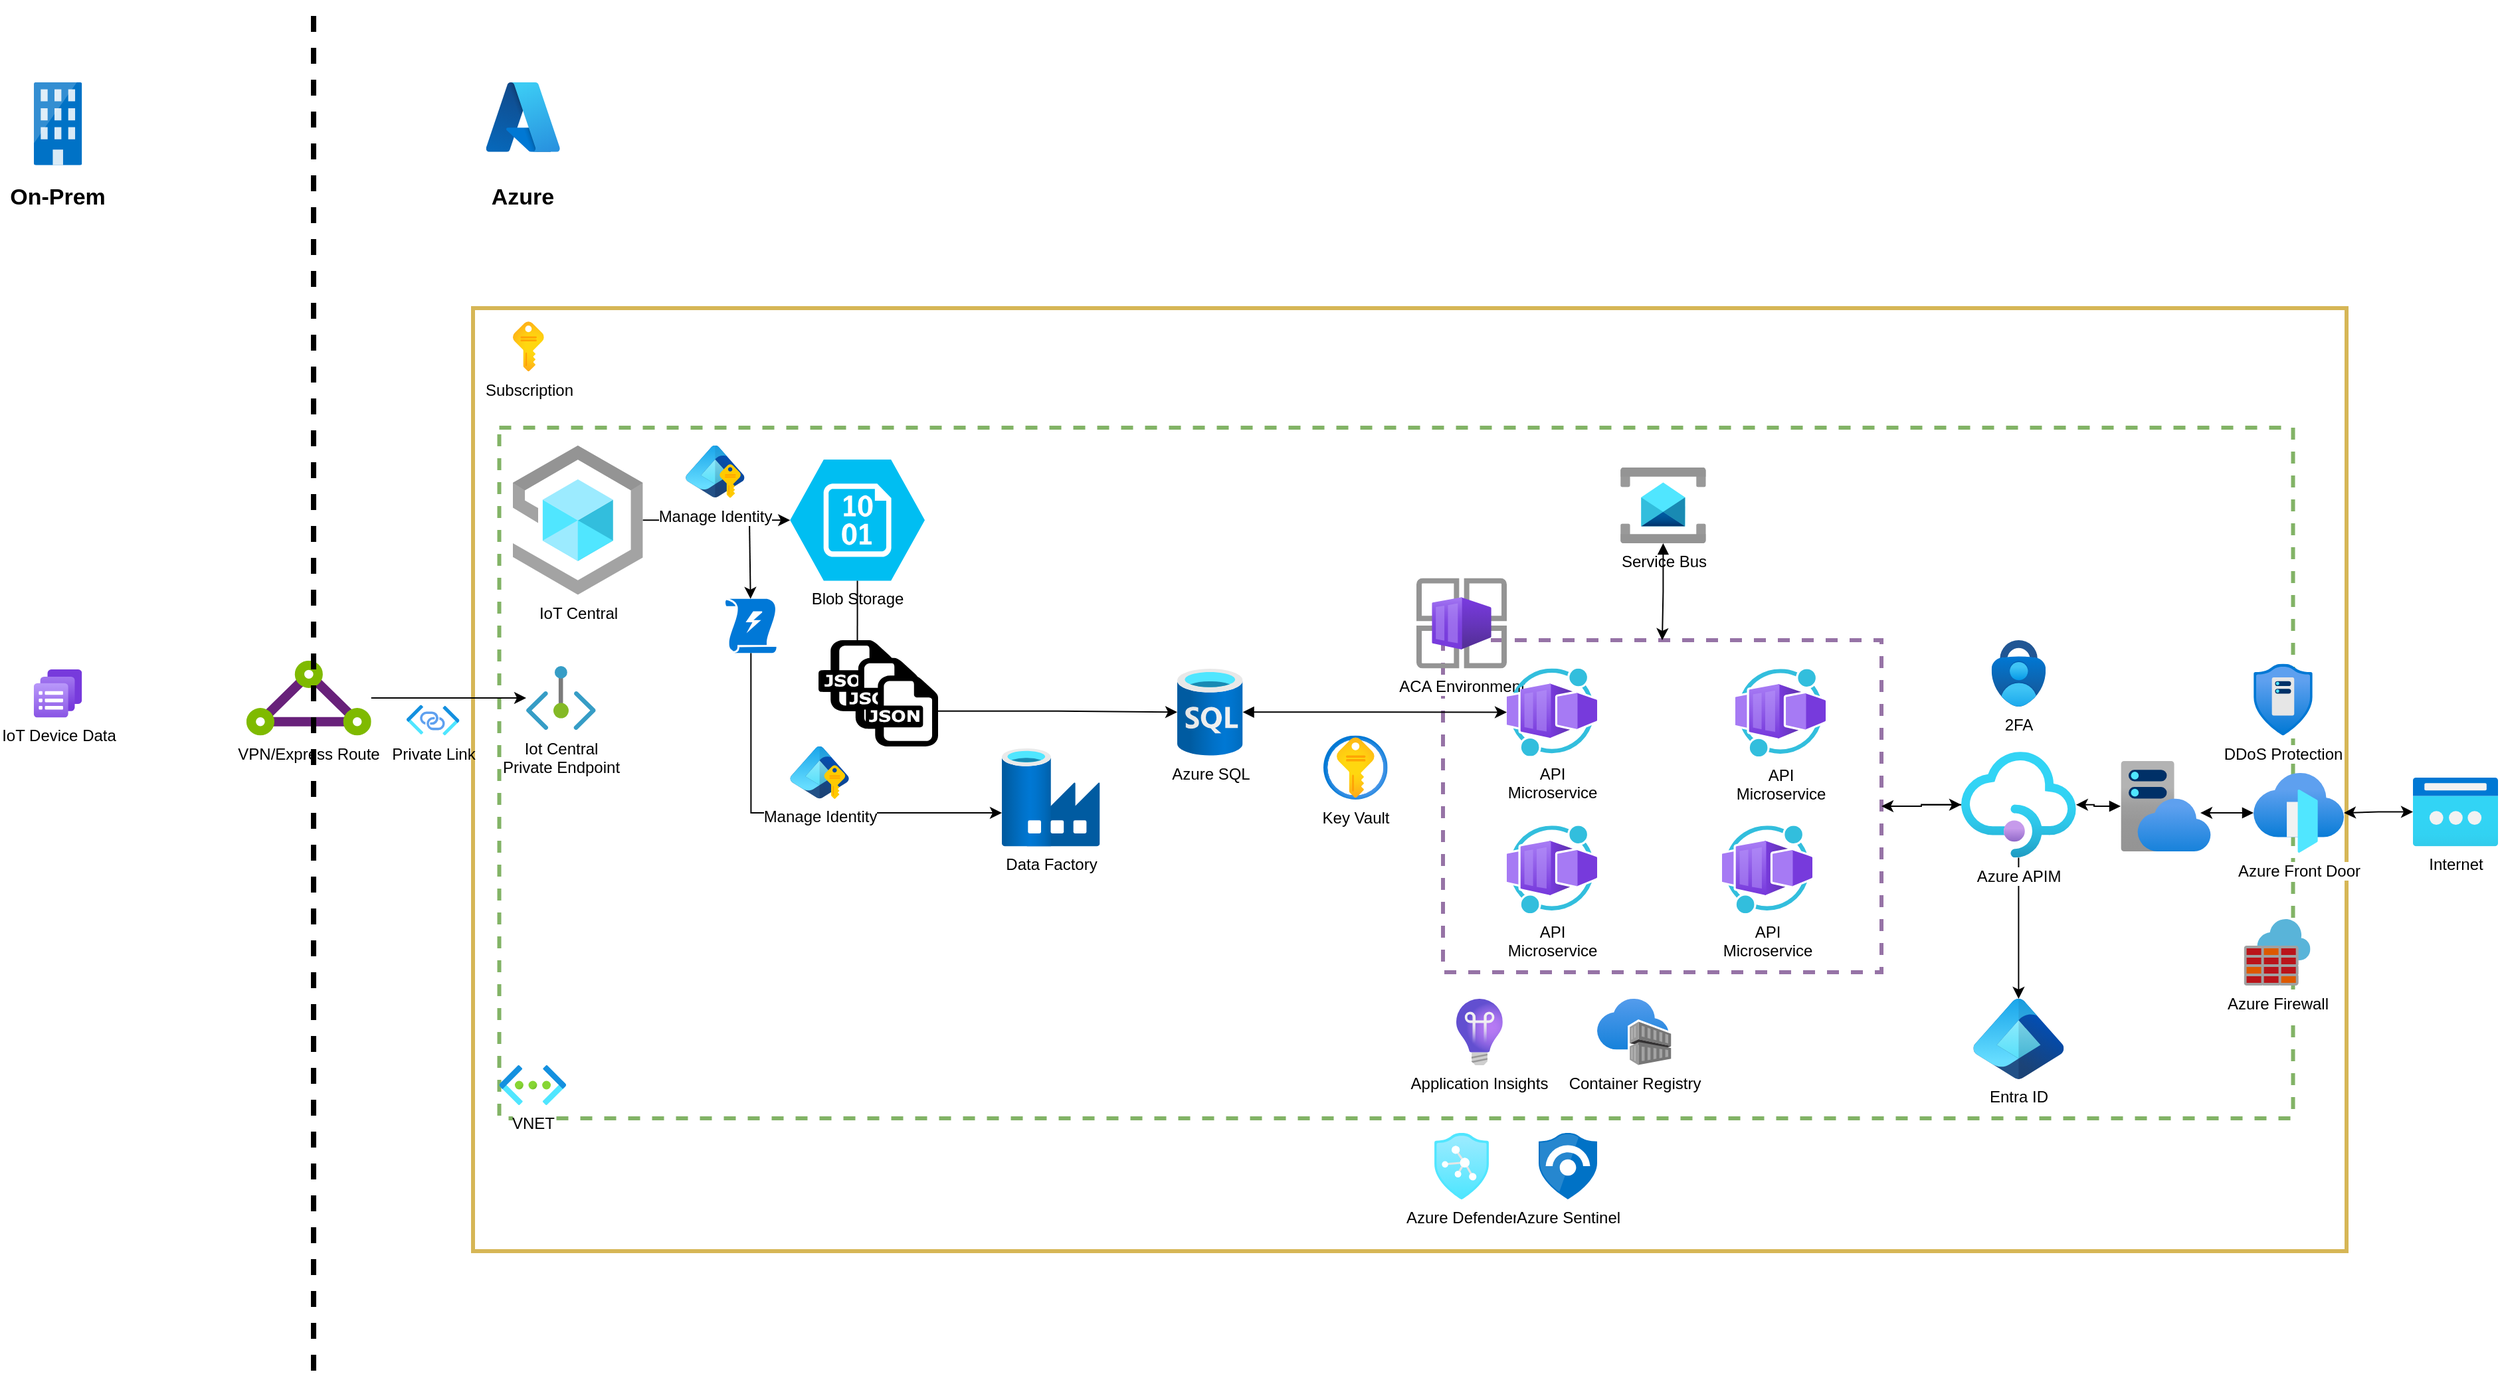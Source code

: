 <mxfile version="26.0.10">
  <diagram name="Whole" id="AuyXfq2_moRyz8LbtVFH">
    <mxGraphModel dx="3764" dy="1119" grid="1" gridSize="10" guides="1" tooltips="1" connect="1" arrows="1" fold="1" page="1" pageScale="1" pageWidth="1920" pageHeight="1200" math="0" shadow="0">
      <root>
        <mxCell id="0" />
        <mxCell id="1" parent="0" />
        <mxCell id="g120J7WL0OqZ0HNRY8yo-186" value="" style="whiteSpace=wrap;html=1;fillColor=none;strokeColor=#d6b656;strokeWidth=3;" vertex="1" parent="1">
          <mxGeometry x="320" y="310" width="1410" height="710" as="geometry" />
        </mxCell>
        <mxCell id="g120J7WL0OqZ0HNRY8yo-152" value="" style="whiteSpace=wrap;html=1;fillColor=none;dashed=1;strokeColor=#82b366;strokeWidth=3;" vertex="1" parent="1">
          <mxGeometry x="339.75" y="400" width="1350" height="520" as="geometry" />
        </mxCell>
        <mxCell id="g120J7WL0OqZ0HNRY8yo-98" style="edgeStyle=orthogonalEdgeStyle;rounded=0;orthogonalLoop=1;jettySize=auto;html=1;" edge="1" parent="1" source="g120J7WL0OqZ0HNRY8yo-49" target="g120J7WL0OqZ0HNRY8yo-31">
          <mxGeometry relative="1" as="geometry" />
        </mxCell>
        <mxCell id="g120J7WL0OqZ0HNRY8yo-49" value="" style="whiteSpace=wrap;html=1;fillColor=none;dashed=1;strokeColor=#9673a6;strokeWidth=3;" vertex="1" parent="1">
          <mxGeometry x="1050" y="560" width="330" height="250" as="geometry" />
        </mxCell>
        <mxCell id="g120J7WL0OqZ0HNRY8yo-4" value="" style="image;sketch=0;aspect=fixed;html=1;points=[];align=center;fontSize=12;image=img/lib/mscae/Exchange_On_premises_Access.svg;" vertex="1" parent="1">
          <mxGeometry x="-10.5" y="140" width="36.2" height="62.42" as="geometry" />
        </mxCell>
        <mxCell id="g120J7WL0OqZ0HNRY8yo-10" value="VNET" style="image;aspect=fixed;html=1;points=[];align=center;fontSize=12;image=img/lib/azure2/networking/Virtual_Networks.svg;" vertex="1" parent="1">
          <mxGeometry x="339.75" y="880" width="50.25" height="30" as="geometry" />
        </mxCell>
        <mxCell id="g120J7WL0OqZ0HNRY8yo-11" value="" style="image;aspect=fixed;html=1;points=[];align=center;fontSize=12;image=img/lib/azure2/other/Azure_A.svg;" vertex="1" parent="1">
          <mxGeometry x="329.8" y="140" width="55.59" height="52.42" as="geometry" />
        </mxCell>
        <mxCell id="g120J7WL0OqZ0HNRY8yo-14" value="IoT Central" style="image;aspect=fixed;html=1;points=[];align=center;fontSize=12;image=img/lib/azure2/iot/IoT_Central_Applications.svg;" vertex="1" parent="1">
          <mxGeometry x="350" y="413.38" width="97.82" height="112.5" as="geometry" />
        </mxCell>
        <mxCell id="g120J7WL0OqZ0HNRY8yo-15" value="Iot Central&lt;br&gt;Private Endpoint" style="image;aspect=fixed;html=1;points=[];align=center;fontSize=12;image=img/lib/azure2/networking/Private_Endpoint.svg;" vertex="1" parent="1">
          <mxGeometry x="360" y="579.5" width="52.36" height="48" as="geometry" />
        </mxCell>
        <mxCell id="g120J7WL0OqZ0HNRY8yo-16" value="On-Prem" style="text;strokeColor=none;align=center;fillColor=none;html=1;verticalAlign=middle;whiteSpace=wrap;rounded=0;fontStyle=1;fontSize=17;" vertex="1" parent="1">
          <mxGeometry x="-30.0" y="212.42" width="75.2" height="30" as="geometry" />
        </mxCell>
        <mxCell id="g120J7WL0OqZ0HNRY8yo-20" value="Azure" style="text;strokeColor=none;align=center;fillColor=none;html=1;verticalAlign=middle;whiteSpace=wrap;rounded=0;fontStyle=1;fontSize=17;" vertex="1" parent="1">
          <mxGeometry x="320" y="212.42" width="75.2" height="30" as="geometry" />
        </mxCell>
        <mxCell id="g120J7WL0OqZ0HNRY8yo-181" style="edgeStyle=orthogonalEdgeStyle;rounded=0;orthogonalLoop=1;jettySize=auto;html=1;" edge="1" parent="1" source="g120J7WL0OqZ0HNRY8yo-21" target="g120J7WL0OqZ0HNRY8yo-15">
          <mxGeometry relative="1" as="geometry" />
        </mxCell>
        <mxCell id="g120J7WL0OqZ0HNRY8yo-21" value="VPN/Express Route" style="image;sketch=0;aspect=fixed;html=1;points=[];align=center;fontSize=12;image=img/lib/mscae/Express_Route.svg;" vertex="1" parent="1">
          <mxGeometry x="149.43" y="575.32" width="93.95" height="56.37" as="geometry" />
        </mxCell>
        <mxCell id="g120J7WL0OqZ0HNRY8yo-25" value="Blob Storage&lt;div&gt;&lt;br&gt;&lt;/div&gt;" style="verticalLabelPosition=bottom;html=1;verticalAlign=top;align=center;strokeColor=none;fillColor=#00BEF2;shape=mxgraph.azure.storage_blob;" vertex="1" parent="1">
          <mxGeometry x="558.61" y="424.01" width="101.39" height="91.25" as="geometry" />
        </mxCell>
        <mxCell id="g120J7WL0OqZ0HNRY8yo-26" value="Data Factory" style="image;aspect=fixed;html=1;points=[];align=center;fontSize=12;image=img/lib/azure2/databases/Data_Factory.svg;" vertex="1" parent="1">
          <mxGeometry x="718" y="641.51" width="73.75" height="73.75" as="geometry" />
        </mxCell>
        <mxCell id="g120J7WL0OqZ0HNRY8yo-28" value="ACA Environment" style="image;aspect=fixed;html=1;points=[];align=center;fontSize=12;image=img/lib/azure2/other/Container_App_Environments.svg;" vertex="1" parent="1">
          <mxGeometry x="1030" y="513.28" width="68" height="68" as="geometry" />
        </mxCell>
        <mxCell id="g120J7WL0OqZ0HNRY8yo-91" style="edgeStyle=orthogonalEdgeStyle;rounded=0;orthogonalLoop=1;jettySize=auto;html=1;" edge="1" parent="1" source="g120J7WL0OqZ0HNRY8yo-31" target="g120J7WL0OqZ0HNRY8yo-36">
          <mxGeometry relative="1" as="geometry" />
        </mxCell>
        <mxCell id="g120J7WL0OqZ0HNRY8yo-97" value="" style="edgeStyle=orthogonalEdgeStyle;rounded=0;orthogonalLoop=1;jettySize=auto;html=1;" edge="1" parent="1" source="g120J7WL0OqZ0HNRY8yo-31" target="g120J7WL0OqZ0HNRY8yo-49">
          <mxGeometry relative="1" as="geometry" />
        </mxCell>
        <mxCell id="g120J7WL0OqZ0HNRY8yo-31" value="Azure APIM" style="image;aspect=fixed;html=1;points=[];align=center;fontSize=12;image=img/lib/azure2/app_services/API_Management_Services.svg;" vertex="1" parent="1">
          <mxGeometry x="1440" y="644.0" width="86.4" height="79.75" as="geometry" />
        </mxCell>
        <mxCell id="g120J7WL0OqZ0HNRY8yo-32" value="Azure Front Door" style="image;aspect=fixed;html=1;points=[];align=center;fontSize=12;image=img/lib/azure2/networking/Front_Doors.svg;" vertex="1" parent="1">
          <mxGeometry x="1660" y="660" width="68" height="60" as="geometry" />
        </mxCell>
        <mxCell id="g120J7WL0OqZ0HNRY8yo-140" style="edgeStyle=orthogonalEdgeStyle;rounded=0;orthogonalLoop=1;jettySize=auto;html=1;startArrow=classic;startFill=1;" edge="1" parent="1" source="g120J7WL0OqZ0HNRY8yo-33" target="g120J7WL0OqZ0HNRY8yo-32">
          <mxGeometry relative="1" as="geometry">
            <mxPoint x="1830" y="600" as="targetPoint" />
          </mxGeometry>
        </mxCell>
        <mxCell id="g120J7WL0OqZ0HNRY8yo-33" value="Internet" style="image;aspect=fixed;html=1;points=[];align=center;fontSize=12;image=img/lib/azure2/networking/Public_IP_Addresses_Classic.svg;" vertex="1" parent="1">
          <mxGeometry x="1780" y="663.26" width="64" height="52" as="geometry" />
        </mxCell>
        <mxCell id="g120J7WL0OqZ0HNRY8yo-36" value="Entra ID" style="image;aspect=fixed;html=1;points=[];align=center;fontSize=12;image=img/lib/azure2/other/Entra_Identity.svg;" vertex="1" parent="1">
          <mxGeometry x="1449.2" y="830" width="68" height="60.44" as="geometry" />
        </mxCell>
        <mxCell id="g120J7WL0OqZ0HNRY8yo-37" value="Service Bus" style="image;aspect=fixed;html=1;points=[];align=center;fontSize=12;image=img/lib/azure2/integration/Service_Bus.svg;" vertex="1" parent="1">
          <mxGeometry x="1183.4" y="430" width="64.6" height="57" as="geometry" />
        </mxCell>
        <mxCell id="g120J7WL0OqZ0HNRY8yo-40" value="Azure Firewall" style="image;sketch=0;aspect=fixed;html=1;points=[];align=center;fontSize=12;image=img/lib/mscae/Azure_Firewall.svg;" vertex="1" parent="1">
          <mxGeometry x="1652.77" y="770" width="50" height="50" as="geometry" />
        </mxCell>
        <mxCell id="g120J7WL0OqZ0HNRY8yo-43" value="Container Registry" style="image;aspect=fixed;html=1;points=[];align=center;fontSize=12;image=img/lib/azure2/containers/Container_Registries.svg;" vertex="1" parent="1">
          <mxGeometry x="1166" y="830" width="55.74" height="50" as="geometry" />
        </mxCell>
        <mxCell id="g120J7WL0OqZ0HNRY8yo-47" value="Subscription" style="image;aspect=fixed;html=1;points=[];align=center;fontSize=12;image=img/lib/azure2/general/Subscriptions.svg;" vertex="1" parent="1">
          <mxGeometry x="350" y="320" width="23.38" height="37.73" as="geometry" />
        </mxCell>
        <mxCell id="g120J7WL0OqZ0HNRY8yo-48" value="IoT Device Data" style="image;aspect=fixed;html=1;points=[];align=center;fontSize=12;image=img/lib/azure2/other/Log_Analytics_Query_Pack.svg;" vertex="1" parent="1">
          <mxGeometry x="-10.61" y="582.0" width="36.31" height="36.31" as="geometry" />
        </mxCell>
        <mxCell id="g120J7WL0OqZ0HNRY8yo-54" value="API&lt;div&gt;Microservice&lt;/div&gt;" style="image;aspect=fixed;html=1;points=[];align=center;fontSize=12;image=img/lib/azure2/other/Worker_Container_App.svg;" vertex="1" parent="1">
          <mxGeometry x="1098" y="581.28" width="68" height="66" as="geometry" />
        </mxCell>
        <mxCell id="g120J7WL0OqZ0HNRY8yo-103" value="" style="group" vertex="1" connectable="0" parent="1">
          <mxGeometry x="580" y="560" width="90" height="80" as="geometry" />
        </mxCell>
        <mxCell id="g120J7WL0OqZ0HNRY8yo-100" value="" style="dashed=0;outlineConnect=0;html=1;align=center;labelPosition=center;verticalLabelPosition=bottom;verticalAlign=top;shape=mxgraph.weblogos.json" vertex="1" parent="g120J7WL0OqZ0HNRY8yo-103">
          <mxGeometry width="54.457" height="53.333" as="geometry" />
        </mxCell>
        <mxCell id="g120J7WL0OqZ0HNRY8yo-101" value="" style="dashed=0;outlineConnect=0;html=1;align=center;labelPosition=center;verticalLabelPosition=bottom;verticalAlign=top;shape=mxgraph.weblogos.json" vertex="1" parent="g120J7WL0OqZ0HNRY8yo-103">
          <mxGeometry x="18.781" y="13.333" width="54.457" height="53.333" as="geometry" />
        </mxCell>
        <mxCell id="g120J7WL0OqZ0HNRY8yo-102" value="" style="dashed=0;outlineConnect=0;html=1;align=center;labelPosition=center;verticalLabelPosition=bottom;verticalAlign=top;shape=mxgraph.weblogos.json" vertex="1" parent="g120J7WL0OqZ0HNRY8yo-103">
          <mxGeometry x="33.523" y="26.667" width="54.457" height="53.333" as="geometry" />
        </mxCell>
        <mxCell id="g120J7WL0OqZ0HNRY8yo-113" value="" style="group" vertex="1" connectable="0" parent="g120J7WL0OqZ0HNRY8yo-103">
          <mxGeometry x="2.02" width="87.98" height="80" as="geometry" />
        </mxCell>
        <mxCell id="g120J7WL0OqZ0HNRY8yo-114" value="" style="dashed=0;outlineConnect=0;html=1;align=center;labelPosition=center;verticalLabelPosition=bottom;verticalAlign=top;shape=mxgraph.weblogos.json" vertex="1" parent="g120J7WL0OqZ0HNRY8yo-113">
          <mxGeometry width="54.457" height="53.333" as="geometry" />
        </mxCell>
        <mxCell id="g120J7WL0OqZ0HNRY8yo-115" value="" style="dashed=0;outlineConnect=0;html=1;align=center;labelPosition=center;verticalLabelPosition=bottom;verticalAlign=top;shape=mxgraph.weblogos.json" vertex="1" parent="g120J7WL0OqZ0HNRY8yo-113">
          <mxGeometry x="18.781" y="13.333" width="54.457" height="53.333" as="geometry" />
        </mxCell>
        <mxCell id="g120J7WL0OqZ0HNRY8yo-116" value="" style="dashed=0;outlineConnect=0;html=1;align=center;labelPosition=center;verticalLabelPosition=bottom;verticalAlign=top;shape=mxgraph.weblogos.json" vertex="1" parent="g120J7WL0OqZ0HNRY8yo-113">
          <mxGeometry x="33.523" y="26.667" width="54.457" height="53.333" as="geometry" />
        </mxCell>
        <mxCell id="g120J7WL0OqZ0HNRY8yo-132" style="edgeStyle=orthogonalEdgeStyle;rounded=0;orthogonalLoop=1;jettySize=auto;html=1;exitX=0.5;exitY=1;exitDx=0;exitDy=0;exitPerimeter=0;" edge="1" parent="1" source="g120J7WL0OqZ0HNRY8yo-104" target="g120J7WL0OqZ0HNRY8yo-26">
          <mxGeometry relative="1" as="geometry">
            <Array as="points">
              <mxPoint x="529" y="690" />
            </Array>
          </mxGeometry>
        </mxCell>
        <mxCell id="g120J7WL0OqZ0HNRY8yo-126" value="Application Insights" style="image;aspect=fixed;html=1;points=[];align=center;fontSize=12;image=img/lib/azure2/devops/Application_Insights.svg;" vertex="1" parent="1">
          <mxGeometry x="1060" y="830" width="34.92" height="50" as="geometry" />
        </mxCell>
        <mxCell id="g120J7WL0OqZ0HNRY8yo-160" style="edgeStyle=orthogonalEdgeStyle;rounded=0;orthogonalLoop=1;jettySize=auto;html=1;startArrow=block;startFill=1;" edge="1" parent="1" source="g120J7WL0OqZ0HNRY8yo-58" target="g120J7WL0OqZ0HNRY8yo-54">
          <mxGeometry relative="1" as="geometry" />
        </mxCell>
        <mxCell id="g120J7WL0OqZ0HNRY8yo-58" value="Azure SQL" style="image;aspect=fixed;html=1;points=[];align=center;fontSize=12;image=img/lib/azure2/databases/SQL_Database.svg;" vertex="1" parent="1">
          <mxGeometry x="850" y="581.28" width="49.25" height="65.66" as="geometry" />
        </mxCell>
        <mxCell id="g120J7WL0OqZ0HNRY8yo-128" value="" style="endArrow=none;html=1;rounded=0;" edge="1" parent="1" source="g120J7WL0OqZ0HNRY8yo-25" target="g120J7WL0OqZ0HNRY8yo-114">
          <mxGeometry width="50" height="50" relative="1" as="geometry">
            <mxPoint x="530" y="559.13" as="sourcePoint" />
            <mxPoint x="591.622" y="749.13" as="targetPoint" />
          </mxGeometry>
        </mxCell>
        <mxCell id="g120J7WL0OqZ0HNRY8yo-131" style="edgeStyle=orthogonalEdgeStyle;rounded=0;orthogonalLoop=1;jettySize=auto;html=1;entryX=0;entryY=0.5;entryDx=0;entryDy=0;entryPerimeter=0;" edge="1" parent="1" source="g120J7WL0OqZ0HNRY8yo-14" target="g120J7WL0OqZ0HNRY8yo-25">
          <mxGeometry relative="1" as="geometry" />
        </mxCell>
        <mxCell id="g120J7WL0OqZ0HNRY8yo-134" value="" style="endArrow=classic;html=1;rounded=0;" edge="1" parent="1" target="g120J7WL0OqZ0HNRY8yo-104">
          <mxGeometry width="50" height="50" relative="1" as="geometry">
            <mxPoint x="528" y="468.88" as="sourcePoint" />
            <mxPoint x="528" y="618.88" as="targetPoint" />
          </mxGeometry>
        </mxCell>
        <mxCell id="g120J7WL0OqZ0HNRY8yo-104" value="" style="sketch=0;aspect=fixed;pointerEvents=1;shadow=0;dashed=0;html=1;strokeColor=none;labelPosition=center;verticalLabelPosition=bottom;verticalAlign=top;align=center;shape=mxgraph.mscae.enterprise.triggers;fillColor=#0078D7;" vertex="1" parent="1">
          <mxGeometry x="510" y="528.88" width="38.31" height="40.75" as="geometry" />
        </mxCell>
        <mxCell id="g120J7WL0OqZ0HNRY8yo-76" value="Key Vault" style="image;aspect=fixed;html=1;points=[];align=center;fontSize=12;image=img/lib/azure2/security/Key_Vaults.svg;" vertex="1" parent="1">
          <mxGeometry x="960" y="631.69" width="48.31" height="48.31" as="geometry" />
        </mxCell>
        <mxCell id="g120J7WL0OqZ0HNRY8yo-153" value="Manage Identity" style="image;aspect=fixed;html=1;points=[];align=center;fontSize=12;image=img/lib/azure2/identity/Entra_Managed_Identities.svg;" vertex="1" parent="1">
          <mxGeometry x="480" y="413.38" width="44.37" height="39.44" as="geometry" />
        </mxCell>
        <mxCell id="g120J7WL0OqZ0HNRY8yo-154" value="Manage Identity" style="image;aspect=fixed;html=1;points=[];align=center;fontSize=12;image=img/lib/azure2/identity/Entra_Managed_Identities.svg;" vertex="1" parent="1">
          <mxGeometry x="558.61" y="640" width="44.37" height="39.44" as="geometry" />
        </mxCell>
        <mxCell id="g120J7WL0OqZ0HNRY8yo-155" value="API&lt;div&gt;Microservice&lt;/div&gt;" style="image;aspect=fixed;html=1;points=[];align=center;fontSize=12;image=img/lib/azure2/other/Worker_Container_App.svg;" vertex="1" parent="1">
          <mxGeometry x="1098" y="699.6" width="68" height="66" as="geometry" />
        </mxCell>
        <mxCell id="g120J7WL0OqZ0HNRY8yo-159" style="edgeStyle=orthogonalEdgeStyle;rounded=0;orthogonalLoop=1;jettySize=auto;html=1;" edge="1" parent="1" source="g120J7WL0OqZ0HNRY8yo-116" target="g120J7WL0OqZ0HNRY8yo-58">
          <mxGeometry relative="1" as="geometry" />
        </mxCell>
        <mxCell id="g120J7WL0OqZ0HNRY8yo-163" value="API&lt;div&gt;Microservice&lt;/div&gt;" style="image;aspect=fixed;html=1;points=[];align=center;fontSize=12;image=img/lib/azure2/other/Worker_Container_App.svg;" vertex="1" parent="1">
          <mxGeometry x="1260" y="699.6" width="68" height="66" as="geometry" />
        </mxCell>
        <mxCell id="g120J7WL0OqZ0HNRY8yo-164" value="API&lt;div&gt;Microservice&lt;/div&gt;" style="image;aspect=fixed;html=1;points=[];align=center;fontSize=12;image=img/lib/azure2/other/Worker_Container_App.svg;" vertex="1" parent="1">
          <mxGeometry x="1270" y="581.62" width="68" height="66" as="geometry" />
        </mxCell>
        <mxCell id="g120J7WL0OqZ0HNRY8yo-165" value="DDoS Protection" style="image;aspect=fixed;html=1;points=[];align=center;fontSize=12;image=img/lib/azure2/networking/DDoS_Protection_Plans.svg;" vertex="1" parent="1">
          <mxGeometry x="1660" y="577.69" width="44.47" height="54" as="geometry" />
        </mxCell>
        <mxCell id="g120J7WL0OqZ0HNRY8yo-170" style="edgeStyle=orthogonalEdgeStyle;rounded=0;orthogonalLoop=1;jettySize=auto;html=1;startArrow=block;startFill=1;" edge="1" parent="1" source="g120J7WL0OqZ0HNRY8yo-168" target="g120J7WL0OqZ0HNRY8yo-31">
          <mxGeometry relative="1" as="geometry" />
        </mxCell>
        <mxCell id="g120J7WL0OqZ0HNRY8yo-168" value="" style="image;aspect=fixed;html=1;points=[];align=center;fontSize=12;image=img/lib/azure2/app_services/App_Service_Plans.svg;" vertex="1" parent="1">
          <mxGeometry x="1560" y="651" width="68" height="68" as="geometry" />
        </mxCell>
        <mxCell id="g120J7WL0OqZ0HNRY8yo-169" style="edgeStyle=orthogonalEdgeStyle;rounded=0;orthogonalLoop=1;jettySize=auto;html=1;entryX=0.882;entryY=0.574;entryDx=0;entryDy=0;entryPerimeter=0;startArrow=block;startFill=1;" edge="1" parent="1" source="g120J7WL0OqZ0HNRY8yo-32" target="g120J7WL0OqZ0HNRY8yo-168">
          <mxGeometry relative="1" as="geometry" />
        </mxCell>
        <mxCell id="g120J7WL0OqZ0HNRY8yo-185" value="Private Link&lt;div&gt;&lt;br&gt;&lt;/div&gt;" style="image;aspect=fixed;html=1;points=[];align=center;fontSize=12;image=img/lib/azure2/networking/Private_Link_Service.svg;labelBackgroundColor=none;" vertex="1" parent="1">
          <mxGeometry x="270" y="608.69" width="39.68" height="23" as="geometry" />
        </mxCell>
        <mxCell id="g120J7WL0OqZ0HNRY8yo-188" style="edgeStyle=orthogonalEdgeStyle;rounded=0;orthogonalLoop=1;jettySize=auto;html=1;entryX=0.5;entryY=0;entryDx=0;entryDy=0;startArrow=block;startFill=1;" edge="1" parent="1" source="g120J7WL0OqZ0HNRY8yo-37" target="g120J7WL0OqZ0HNRY8yo-49">
          <mxGeometry relative="1" as="geometry" />
        </mxCell>
        <mxCell id="g120J7WL0OqZ0HNRY8yo-191" value="" style="endArrow=none;html=1;rounded=0;dashed=1;strokeWidth=4;" edge="1" parent="1">
          <mxGeometry width="50" height="50" relative="1" as="geometry">
            <mxPoint x="200" y="1110" as="sourcePoint" />
            <mxPoint x="200" y="80" as="targetPoint" />
          </mxGeometry>
        </mxCell>
        <mxCell id="g120J7WL0OqZ0HNRY8yo-194" value="Azure Defender" style="image;aspect=fixed;html=1;points=[];align=center;fontSize=12;image=img/lib/azure2/security/Azure_Defender.svg;" vertex="1" parent="1">
          <mxGeometry x="1043.41" y="931" width="41.18" height="50" as="geometry" />
        </mxCell>
        <mxCell id="g120J7WL0OqZ0HNRY8yo-195" value="2FA" style="image;aspect=fixed;html=1;points=[];align=center;fontSize=12;image=img/lib/azure2/security/Multifactor_Authentication.svg;" vertex="1" parent="1">
          <mxGeometry x="1462.83" y="560" width="40.74" height="50" as="geometry" />
        </mxCell>
        <mxCell id="g120J7WL0OqZ0HNRY8yo-196" value="Azure Sentinel" style="image;sketch=0;aspect=fixed;html=1;points=[];align=center;fontSize=12;image=img/lib/mscae/Azure_Sentinel.svg;" vertex="1" parent="1">
          <mxGeometry x="1122" y="931" width="44" height="50" as="geometry" />
        </mxCell>
      </root>
    </mxGraphModel>
  </diagram>
</mxfile>
